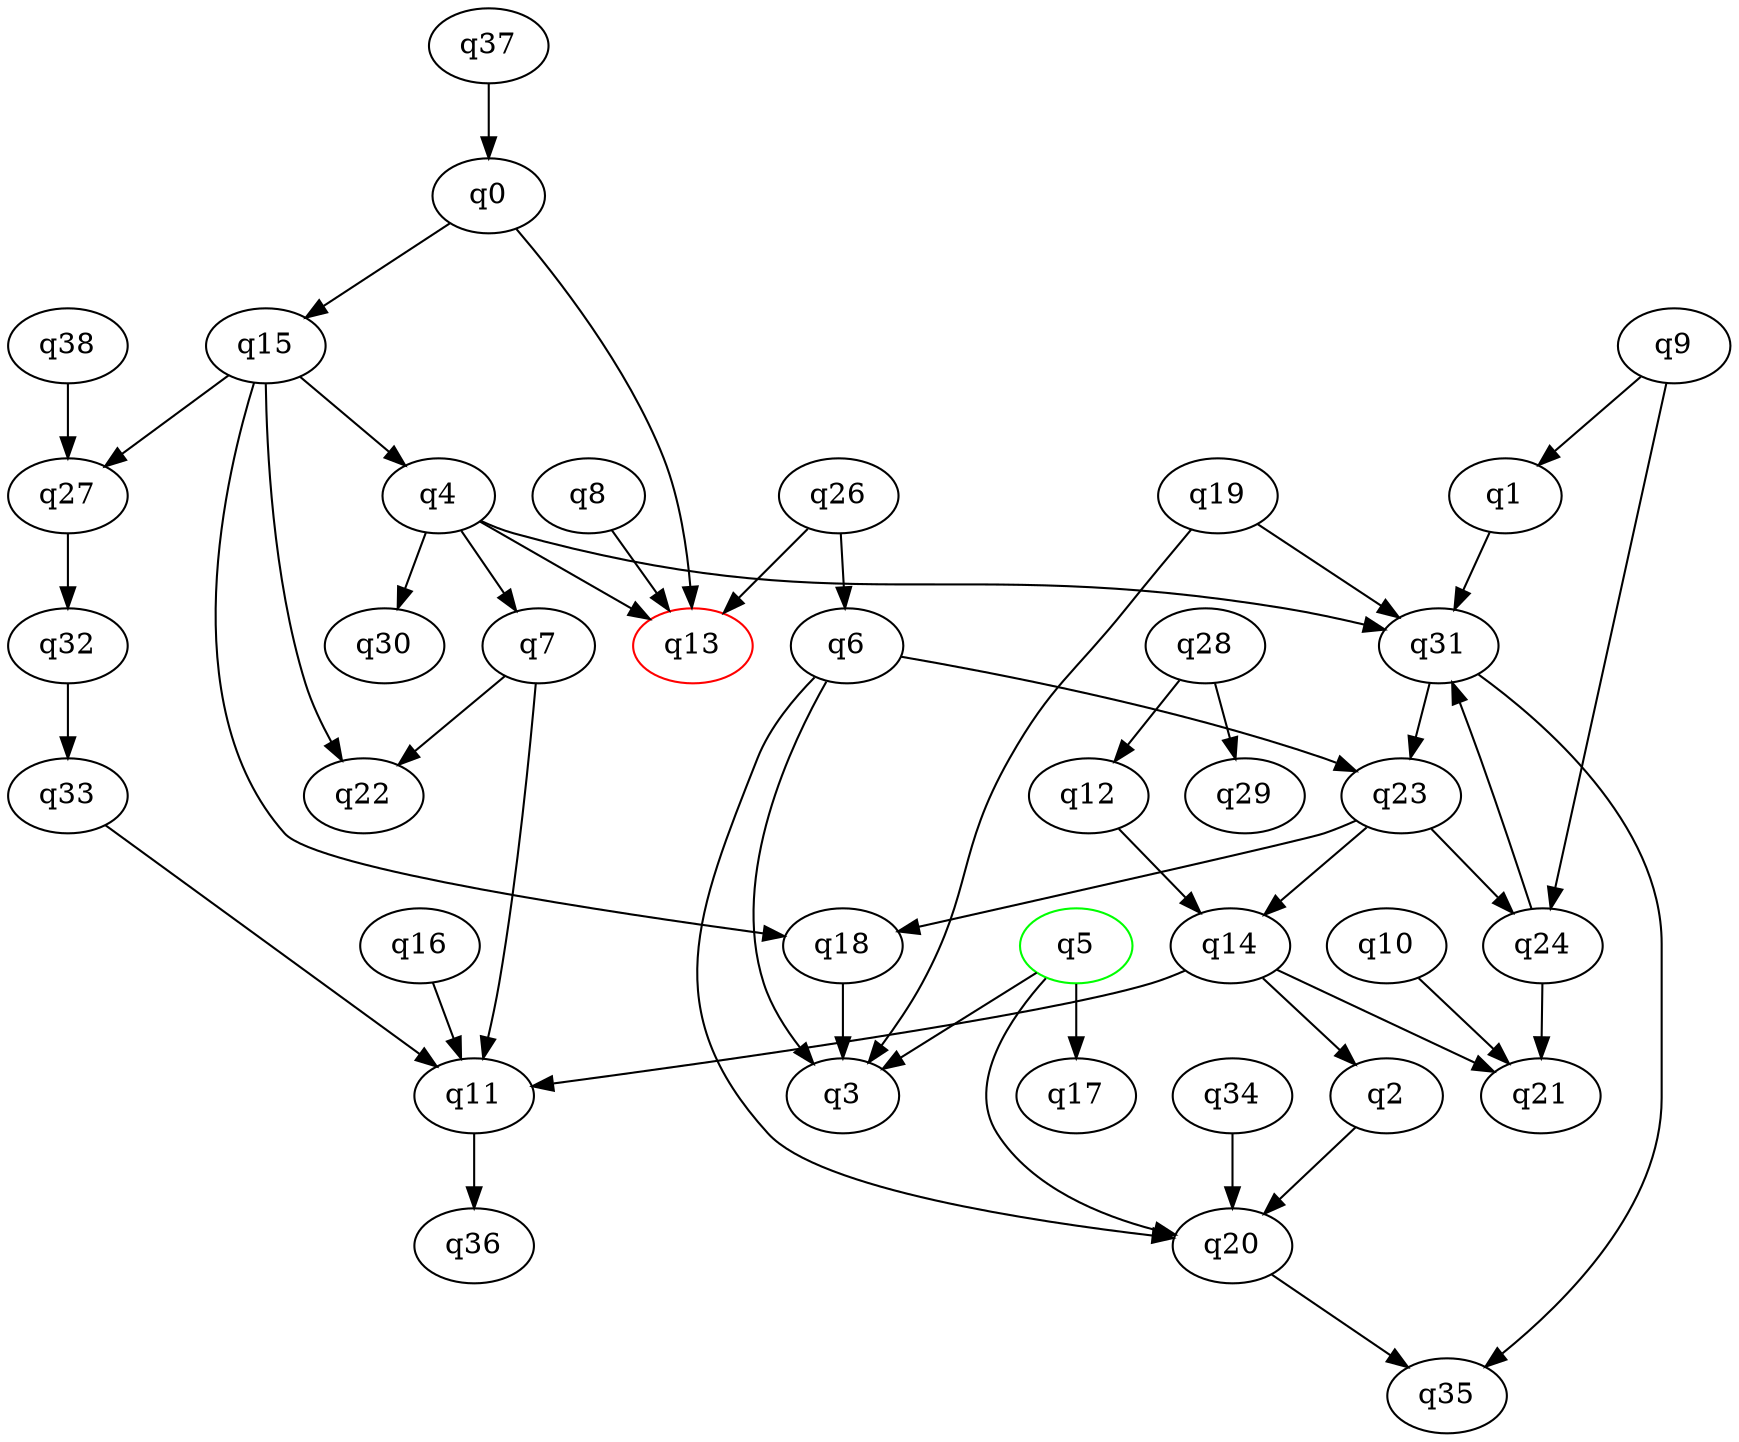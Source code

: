 digraph A{
q5 [initial=1,color=green];
q13 [final=1,color=red];
q0 -> q13;
q0 -> q15;
q1 -> q31;
q2 -> q20;
q4 -> q7;
q4 -> q13;
q4 -> q30;
q4 -> q31;
q5 -> q3;
q5 -> q17;
q5 -> q20;
q6 -> q3;
q6 -> q20;
q6 -> q23;
q7 -> q11;
q7 -> q22;
q8 -> q13;
q9 -> q1;
q9 -> q24;
q10 -> q21;
q11 -> q36;
q12 -> q14;
q14 -> q2;
q14 -> q11;
q14 -> q21;
q15 -> q4;
q15 -> q18;
q15 -> q22;
q15 -> q27;
q16 -> q11;
q18 -> q3;
q19 -> q3;
q19 -> q31;
q20 -> q35;
q23 -> q14;
q23 -> q18;
q23 -> q24;
q24 -> q21;
q24 -> q31;
q26 -> q6;
q26 -> q13;
q27 -> q32;
q28 -> q12;
q28 -> q29;
q31 -> q23;
q31 -> q35;
q32 -> q33;
q33 -> q11;
q34 -> q20;
q37 -> q0;
q38 -> q27;
}